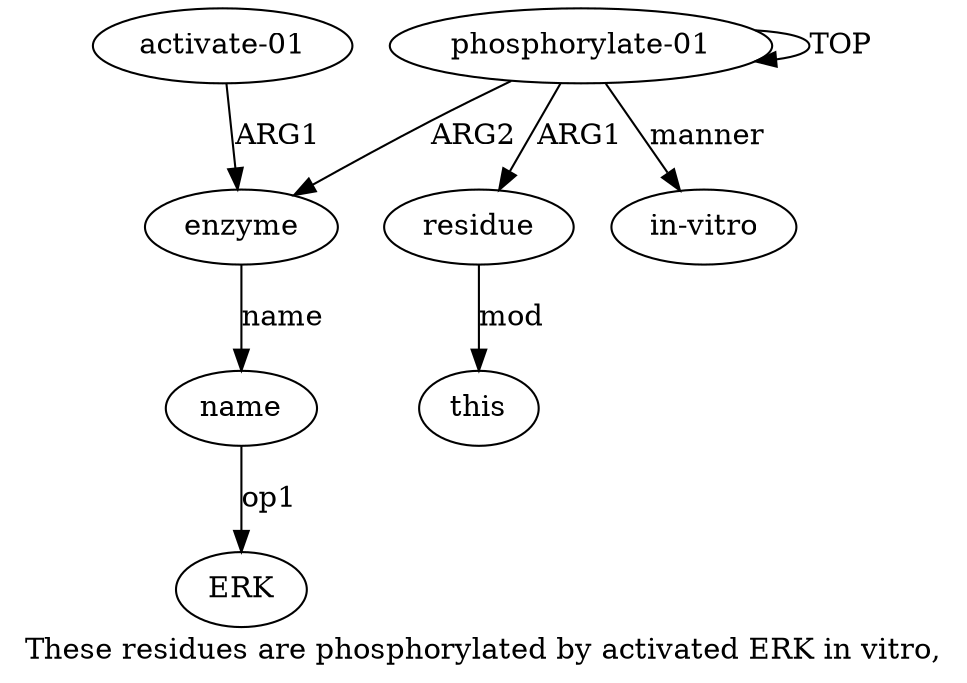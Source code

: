 digraph  {
	graph [label="These residues are phosphorylated by activated ERK in vitro,"];
	node [label="\N"];
	"a4 ERK"	 [color=black,
		gold_ind=-1,
		gold_label=ERK,
		label=ERK,
		test_ind=-1,
		test_label=ERK];
	a1	 [color=black,
		gold_ind=1,
		gold_label=residue,
		label=residue,
		test_ind=1,
		test_label=residue];
	a2	 [color=black,
		gold_ind=2,
		gold_label=this,
		label=this,
		test_ind=2,
		test_label=this];
	a1 -> a2 [key=0,
	color=black,
	gold_label=mod,
	label=mod,
	test_label=mod];
a0 [color=black,
	gold_ind=0,
	gold_label="phosphorylate-01",
	label="phosphorylate-01",
	test_ind=0,
	test_label="phosphorylate-01"];
a0 -> a1 [key=0,
color=black,
gold_label=ARG1,
label=ARG1,
test_label=ARG1];
a0 -> a0 [key=0,
color=black,
gold_label=TOP,
label=TOP,
test_label=TOP];
a3 [color=black,
gold_ind=3,
gold_label=enzyme,
label=enzyme,
test_ind=3,
test_label=enzyme];
a0 -> a3 [key=0,
color=black,
gold_label=ARG2,
label=ARG2,
test_label=ARG2];
a6 [color=black,
gold_ind=6,
gold_label="in-vitro",
label="in-vitro",
test_ind=6,
test_label="in-vitro"];
a0 -> a6 [key=0,
color=black,
gold_label=manner,
label=manner,
test_label=manner];
a4 [color=black,
gold_ind=4,
gold_label=name,
label=name,
test_ind=4,
test_label=name];
a3 -> a4 [key=0,
color=black,
gold_label=name,
label=name,
test_label=name];
a5 [color=black,
gold_ind=5,
gold_label="activate-01",
label="activate-01",
test_ind=5,
test_label="activate-01"];
a5 -> a3 [key=0,
color=black,
gold_label=ARG1,
label=ARG1,
test_label=ARG1];
a4 -> "a4 ERK" [key=0,
color=black,
gold_label=op1,
label=op1,
test_label=op1];
}

